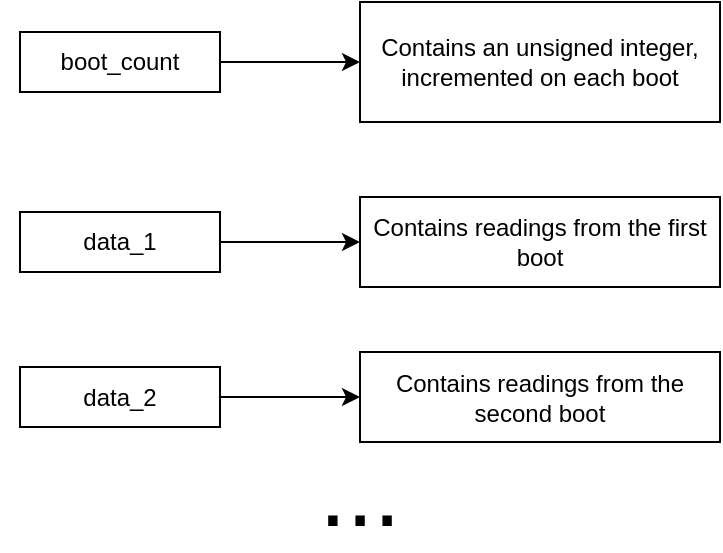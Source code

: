 <mxfile version="23.1.5" type="github">
  <diagram name="Page-1" id="3BpWsqQEr3Zo0roczmAX">
    <mxGraphModel dx="1434" dy="905" grid="1" gridSize="10" guides="1" tooltips="1" connect="1" arrows="1" fold="1" page="1" pageScale="1" pageWidth="827" pageHeight="1169" math="0" shadow="0">
      <root>
        <mxCell id="0" />
        <mxCell id="1" parent="0" />
        <mxCell id="F7oVaFTzvIaRhSeapFYE-3" value="" style="edgeStyle=orthogonalEdgeStyle;rounded=0;orthogonalLoop=1;jettySize=auto;html=1;" edge="1" parent="1" source="F7oVaFTzvIaRhSeapFYE-1" target="F7oVaFTzvIaRhSeapFYE-2">
          <mxGeometry relative="1" as="geometry" />
        </mxCell>
        <mxCell id="F7oVaFTzvIaRhSeapFYE-1" value="boot_count" style="rounded=0;whiteSpace=wrap;html=1;" vertex="1" parent="1">
          <mxGeometry x="200" y="280" width="100" height="30" as="geometry" />
        </mxCell>
        <mxCell id="F7oVaFTzvIaRhSeapFYE-2" value="Contains an unsigned integer, incremented on each boot" style="whiteSpace=wrap;html=1;rounded=0;" vertex="1" parent="1">
          <mxGeometry x="370" y="265" width="180" height="60" as="geometry" />
        </mxCell>
        <mxCell id="F7oVaFTzvIaRhSeapFYE-6" value="" style="edgeStyle=orthogonalEdgeStyle;rounded=0;orthogonalLoop=1;jettySize=auto;html=1;" edge="1" parent="1" source="F7oVaFTzvIaRhSeapFYE-4" target="F7oVaFTzvIaRhSeapFYE-5">
          <mxGeometry relative="1" as="geometry" />
        </mxCell>
        <mxCell id="F7oVaFTzvIaRhSeapFYE-4" value="data_1" style="rounded=0;whiteSpace=wrap;html=1;" vertex="1" parent="1">
          <mxGeometry x="200" y="370" width="100" height="30" as="geometry" />
        </mxCell>
        <mxCell id="F7oVaFTzvIaRhSeapFYE-5" value="Contains readings from the first boot" style="whiteSpace=wrap;html=1;rounded=0;" vertex="1" parent="1">
          <mxGeometry x="370" y="362.5" width="180" height="45" as="geometry" />
        </mxCell>
        <mxCell id="F7oVaFTzvIaRhSeapFYE-7" value="" style="edgeStyle=orthogonalEdgeStyle;rounded=0;orthogonalLoop=1;jettySize=auto;html=1;" edge="1" parent="1" source="F7oVaFTzvIaRhSeapFYE-8" target="F7oVaFTzvIaRhSeapFYE-9">
          <mxGeometry relative="1" as="geometry" />
        </mxCell>
        <mxCell id="F7oVaFTzvIaRhSeapFYE-8" value="data_2" style="rounded=0;whiteSpace=wrap;html=1;" vertex="1" parent="1">
          <mxGeometry x="200" y="447.5" width="100" height="30" as="geometry" />
        </mxCell>
        <mxCell id="F7oVaFTzvIaRhSeapFYE-9" value="Contains readings from the second boot" style="whiteSpace=wrap;html=1;rounded=0;" vertex="1" parent="1">
          <mxGeometry x="370" y="440" width="180" height="45" as="geometry" />
        </mxCell>
        <mxCell id="F7oVaFTzvIaRhSeapFYE-10" value="..." style="rounded=0;whiteSpace=wrap;html=1;strokeColor=none;fillColor=none;fontSize=49;" vertex="1" parent="1">
          <mxGeometry x="190" y="500" width="360" height="20" as="geometry" />
        </mxCell>
      </root>
    </mxGraphModel>
  </diagram>
</mxfile>
